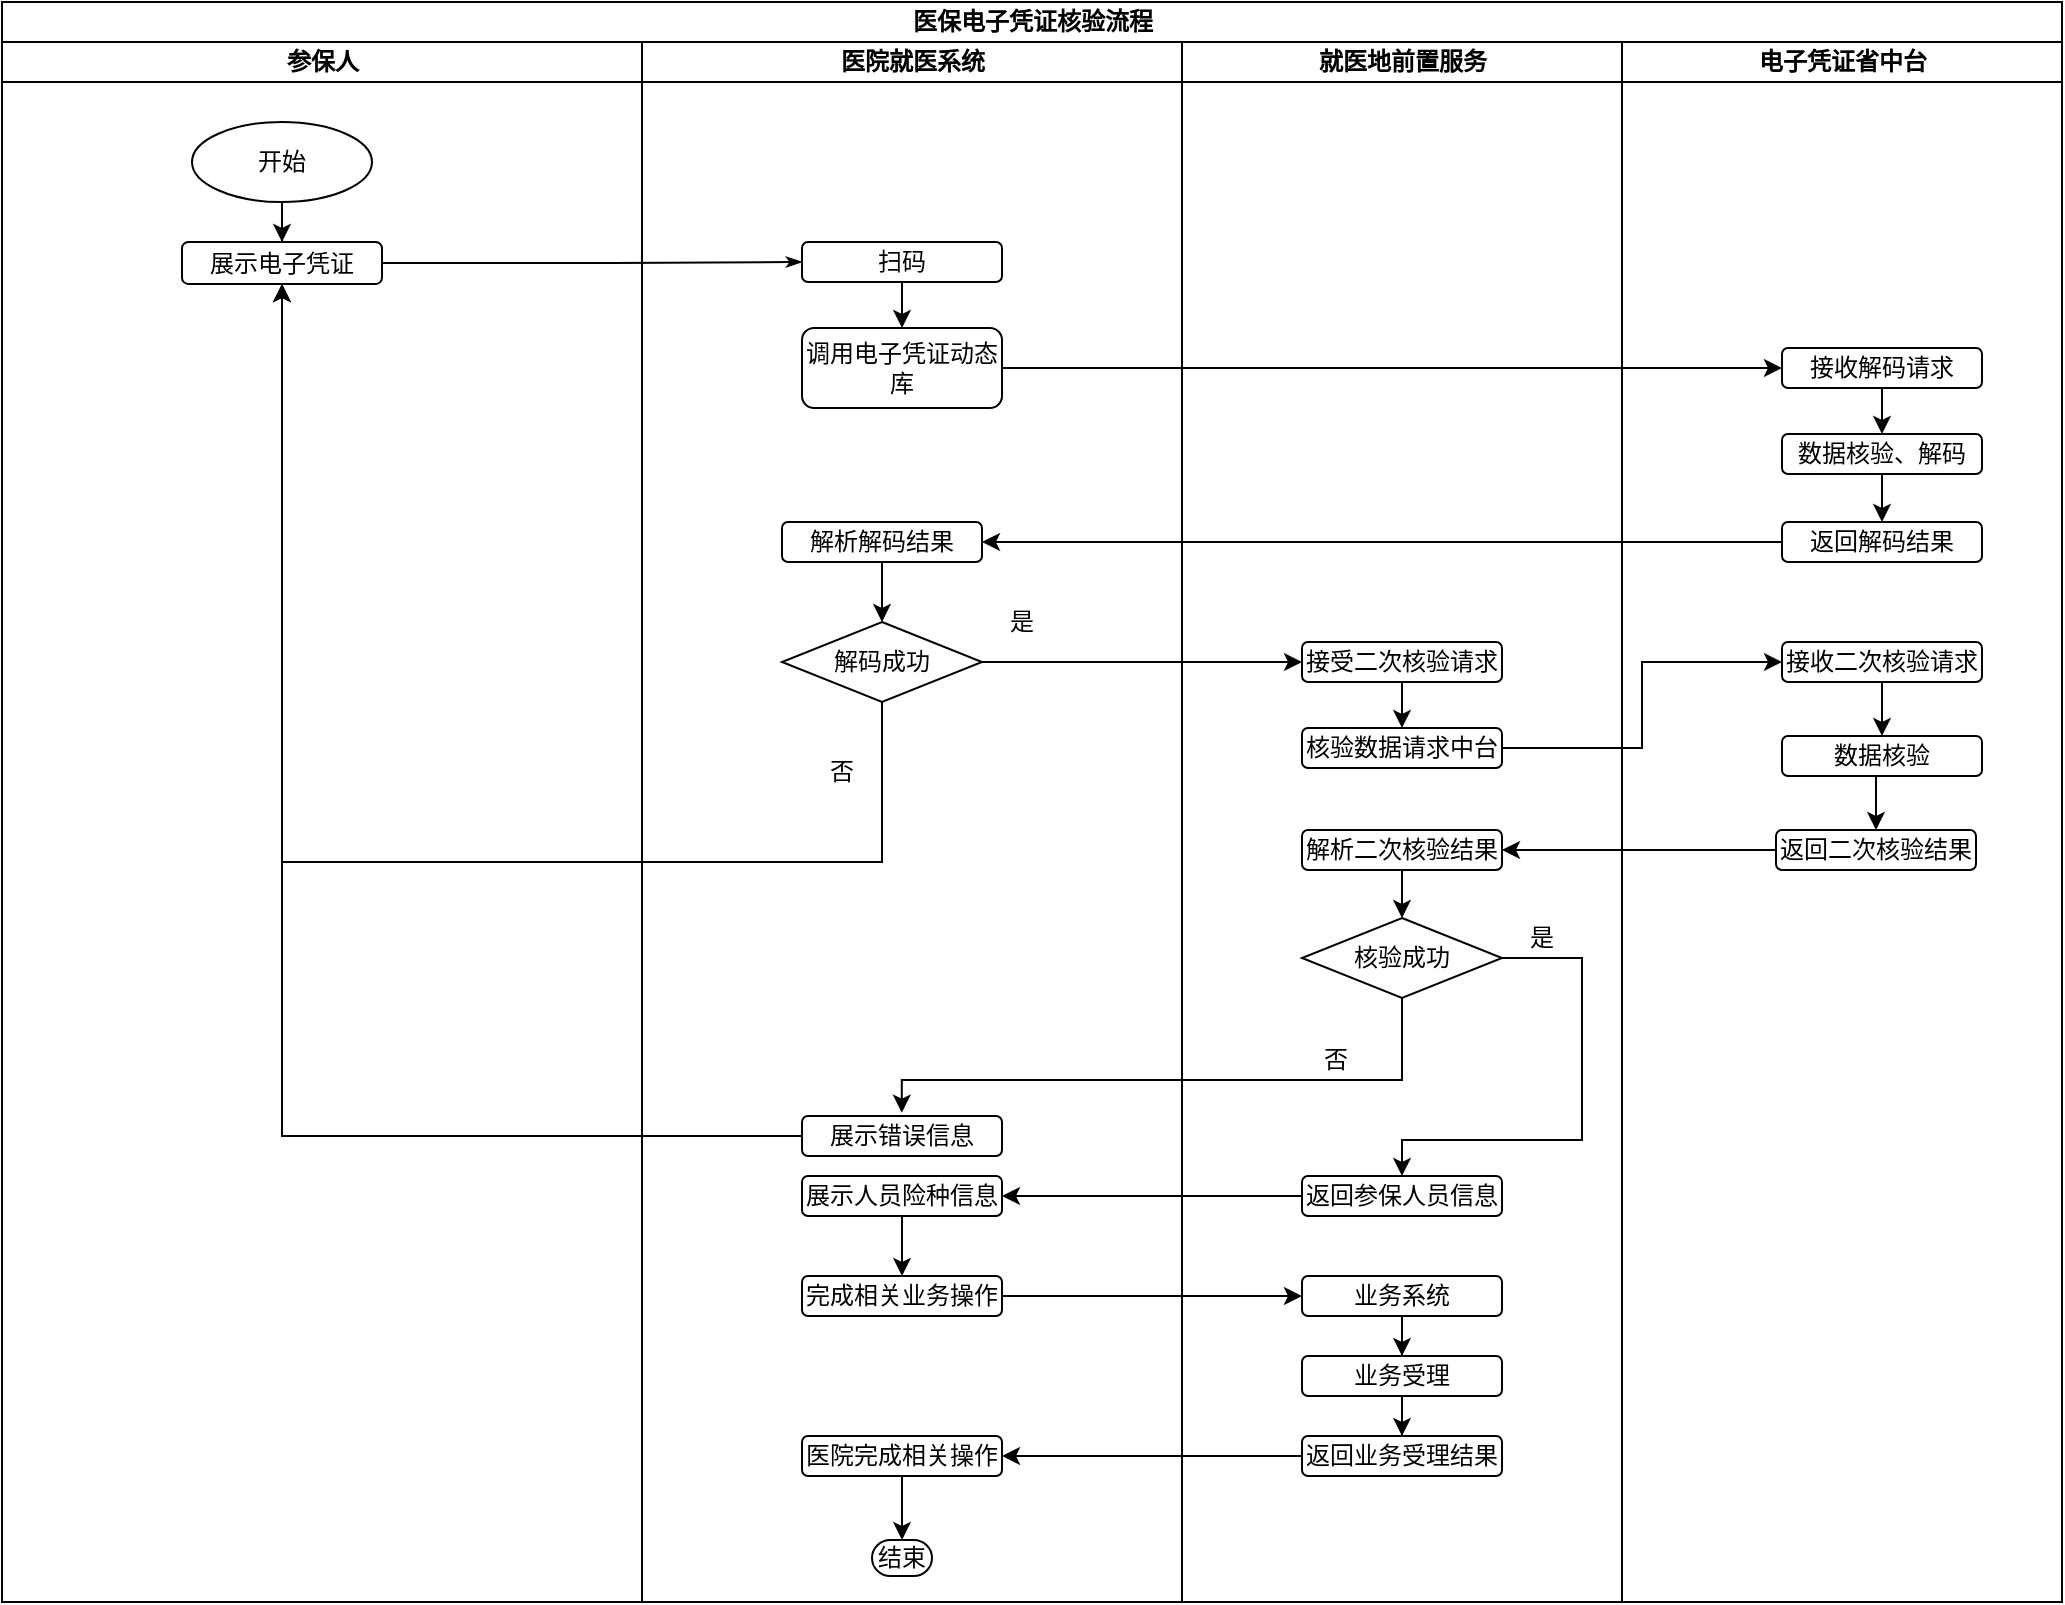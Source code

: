 <mxfile version="12.3.2" type="device" pages="1"><diagram name="Page-1" id="74e2e168-ea6b-b213-b513-2b3c1d86103e"><mxGraphModel dx="1320" dy="554" grid="1" gridSize="10" guides="1" tooltips="1" connect="1" arrows="1" fold="1" page="1" pageScale="1" pageWidth="1100" pageHeight="850" background="#ffffff" math="0" shadow="0"><root><mxCell id="0"/><mxCell id="1" parent="0"/><mxCell id="77e6c97f196da883-1" value="医保电子凭证核验流程" style="swimlane;html=1;childLayout=stackLayout;startSize=20;rounded=0;shadow=0;labelBackgroundColor=none;strokeWidth=1;fontFamily=Verdana;fontSize=12;align=center;" parent="1" vertex="1"><mxGeometry x="40" y="25" width="1030" height="800" as="geometry"/></mxCell><mxCell id="77e6c97f196da883-2" value="参保人" style="swimlane;html=1;startSize=20;" parent="77e6c97f196da883-1" vertex="1"><mxGeometry y="20" width="320" height="780" as="geometry"/></mxCell><mxCell id="77e6c97f196da883-8" value="展示电子凭证" style="rounded=1;whiteSpace=wrap;html=1;shadow=0;labelBackgroundColor=none;strokeWidth=1;fontFamily=Verdana;fontSize=12;align=center;" parent="77e6c97f196da883-2" vertex="1"><mxGeometry x="90" y="100" width="100" height="21" as="geometry"/></mxCell><mxCell id="ablAGfBEJNTKoA9M6va2-7" value="" style="edgeStyle=orthogonalEdgeStyle;rounded=0;orthogonalLoop=1;jettySize=auto;html=1;" edge="1" parent="77e6c97f196da883-2" source="ablAGfBEJNTKoA9M6va2-6" target="77e6c97f196da883-8"><mxGeometry relative="1" as="geometry"/></mxCell><mxCell id="ablAGfBEJNTKoA9M6va2-6" value="开始" style="ellipse;whiteSpace=wrap;html=1;" vertex="1" parent="77e6c97f196da883-2"><mxGeometry x="95" y="40" width="90" height="40" as="geometry"/></mxCell><mxCell id="77e6c97f196da883-26" style="edgeStyle=orthogonalEdgeStyle;rounded=1;html=1;labelBackgroundColor=none;startArrow=none;startFill=0;startSize=5;endArrow=classicThin;endFill=1;endSize=5;jettySize=auto;orthogonalLoop=1;strokeWidth=1;fontFamily=Verdana;fontSize=8" parent="77e6c97f196da883-1" source="77e6c97f196da883-8" target="77e6c97f196da883-11" edge="1"><mxGeometry relative="1" as="geometry"/></mxCell><mxCell id="77e6c97f196da883-3" value="医院就医系统" style="swimlane;html=1;startSize=20;" parent="77e6c97f196da883-1" vertex="1"><mxGeometry x="320" y="20" width="270" height="780" as="geometry"/></mxCell><mxCell id="ablAGfBEJNTKoA9M6va2-11" value="" style="edgeStyle=orthogonalEdgeStyle;rounded=0;orthogonalLoop=1;jettySize=auto;html=1;fontSize=12;" edge="1" parent="77e6c97f196da883-3" source="77e6c97f196da883-11" target="ablAGfBEJNTKoA9M6va2-10"><mxGeometry relative="1" as="geometry"/></mxCell><mxCell id="77e6c97f196da883-11" value="&lt;font style=&quot;font-size: 12px&quot;&gt;扫码&lt;/font&gt;" style="rounded=1;whiteSpace=wrap;html=1;shadow=0;labelBackgroundColor=none;strokeWidth=1;fontFamily=Verdana;fontSize=12;align=center;" parent="77e6c97f196da883-3" vertex="1"><mxGeometry x="80" y="100" width="100" height="20" as="geometry"/></mxCell><mxCell id="ablAGfBEJNTKoA9M6va2-10" value="调用电子凭证动态库" style="rounded=1;whiteSpace=wrap;html=1;shadow=0;labelBackgroundColor=none;strokeWidth=1;fontFamily=Verdana;fontSize=12;align=center;" vertex="1" parent="77e6c97f196da883-3"><mxGeometry x="80" y="143" width="100" height="40" as="geometry"/></mxCell><mxCell id="ablAGfBEJNTKoA9M6va2-21" value="" style="edgeStyle=orthogonalEdgeStyle;rounded=0;orthogonalLoop=1;jettySize=auto;html=1;fontSize=12;" edge="1" parent="77e6c97f196da883-3" source="ablAGfBEJNTKoA9M6va2-17" target="ablAGfBEJNTKoA9M6va2-20"><mxGeometry relative="1" as="geometry"/></mxCell><mxCell id="ablAGfBEJNTKoA9M6va2-17" value="解析解码结果" style="rounded=1;whiteSpace=wrap;html=1;shadow=0;labelBackgroundColor=none;strokeWidth=1;fontFamily=Verdana;fontSize=12;align=center;" vertex="1" parent="77e6c97f196da883-3"><mxGeometry x="70" y="240" width="100" height="20" as="geometry"/></mxCell><mxCell id="ablAGfBEJNTKoA9M6va2-20" value="解码成功" style="strokeWidth=1;html=1;shape=mxgraph.flowchart.decision;whiteSpace=wrap;fontSize=12;" vertex="1" parent="77e6c97f196da883-3"><mxGeometry x="70" y="290" width="100" height="40" as="geometry"/></mxCell><mxCell id="ablAGfBEJNTKoA9M6va2-23" value="否" style="text;html=1;strokeColor=none;fillColor=none;align=center;verticalAlign=middle;whiteSpace=wrap;rounded=0;fontSize=12;" vertex="1" parent="77e6c97f196da883-3"><mxGeometry x="80" y="355" width="40" height="20" as="geometry"/></mxCell><mxCell id="ablAGfBEJNTKoA9M6va2-27" value="是" style="text;html=1;strokeColor=none;fillColor=none;align=center;verticalAlign=middle;whiteSpace=wrap;rounded=0;fontSize=12;" vertex="1" parent="77e6c97f196da883-3"><mxGeometry x="170" y="280" width="40" height="20" as="geometry"/></mxCell><mxCell id="ablAGfBEJNTKoA9M6va2-45" value="展示错误信息" style="rounded=1;whiteSpace=wrap;html=1;shadow=0;labelBackgroundColor=none;strokeWidth=1;fontFamily=Verdana;fontSize=12;align=center;" vertex="1" parent="77e6c97f196da883-3"><mxGeometry x="80" y="537" width="100" height="20" as="geometry"/></mxCell><mxCell id="ablAGfBEJNTKoA9M6va2-50" value="" style="edgeStyle=orthogonalEdgeStyle;rounded=0;orthogonalLoop=1;jettySize=auto;html=1;fontSize=12;" edge="1" parent="77e6c97f196da883-3" source="ablAGfBEJNTKoA9M6va2-47" target="ablAGfBEJNTKoA9M6va2-49"><mxGeometry relative="1" as="geometry"/></mxCell><mxCell id="ablAGfBEJNTKoA9M6va2-47" value="展示人员险种信息" style="rounded=1;whiteSpace=wrap;html=1;shadow=0;labelBackgroundColor=none;strokeWidth=1;fontFamily=Verdana;fontSize=12;align=center;" vertex="1" parent="77e6c97f196da883-3"><mxGeometry x="80" y="567" width="100" height="20" as="geometry"/></mxCell><mxCell id="ablAGfBEJNTKoA9M6va2-49" value="完成相关业务操作" style="rounded=1;whiteSpace=wrap;html=1;shadow=0;labelBackgroundColor=none;strokeWidth=1;fontFamily=Verdana;fontSize=12;align=center;" vertex="1" parent="77e6c97f196da883-3"><mxGeometry x="80" y="617" width="100" height="20" as="geometry"/></mxCell><mxCell id="ablAGfBEJNTKoA9M6va2-65" value="医院完成相关操作" style="rounded=1;whiteSpace=wrap;html=1;shadow=0;labelBackgroundColor=none;strokeWidth=1;fontFamily=Verdana;fontSize=12;align=center;" vertex="1" parent="77e6c97f196da883-3"><mxGeometry x="80" y="697" width="100" height="20" as="geometry"/></mxCell><mxCell id="ablAGfBEJNTKoA9M6va2-69" value="结束" style="strokeWidth=1;html=1;shape=mxgraph.flowchart.terminator;whiteSpace=wrap;fontSize=12;" vertex="1" parent="77e6c97f196da883-3"><mxGeometry x="115" y="749" width="30" height="18" as="geometry"/></mxCell><mxCell id="ablAGfBEJNTKoA9M6va2-68" style="edgeStyle=orthogonalEdgeStyle;rounded=0;orthogonalLoop=1;jettySize=auto;html=1;fontSize=12;entryX=0.5;entryY=0;entryDx=0;entryDy=0;entryPerimeter=0;" edge="1" parent="77e6c97f196da883-3" source="ablAGfBEJNTKoA9M6va2-65" target="ablAGfBEJNTKoA9M6va2-69"><mxGeometry relative="1" as="geometry"><mxPoint x="133" y="760" as="targetPoint"/></mxGeometry></mxCell><mxCell id="77e6c97f196da883-4" value="就医地前置服务" style="swimlane;html=1;startSize=20;" parent="77e6c97f196da883-1" vertex="1"><mxGeometry x="590" y="20" width="220" height="780" as="geometry"/></mxCell><mxCell id="ablAGfBEJNTKoA9M6va2-54" style="edgeStyle=orthogonalEdgeStyle;rounded=0;orthogonalLoop=1;jettySize=auto;html=1;entryX=0.5;entryY=0;entryDx=0;entryDy=0;fontSize=12;" edge="1" parent="77e6c97f196da883-4" source="ablAGfBEJNTKoA9M6va2-24" target="ablAGfBEJNTKoA9M6va2-53"><mxGeometry relative="1" as="geometry"/></mxCell><mxCell id="ablAGfBEJNTKoA9M6va2-24" value="接受二次核验请求" style="rounded=1;whiteSpace=wrap;html=1;shadow=0;labelBackgroundColor=none;strokeWidth=1;fontFamily=Verdana;fontSize=12;align=center;" vertex="1" parent="77e6c97f196da883-4"><mxGeometry x="60" y="300" width="100" height="20" as="geometry"/></mxCell><mxCell id="ablAGfBEJNTKoA9M6va2-39" style="edgeStyle=orthogonalEdgeStyle;rounded=0;orthogonalLoop=1;jettySize=auto;html=1;entryX=0.5;entryY=0;entryDx=0;entryDy=0;entryPerimeter=0;fontSize=12;" edge="1" parent="77e6c97f196da883-4" source="ablAGfBEJNTKoA9M6va2-36" target="ablAGfBEJNTKoA9M6va2-38"><mxGeometry relative="1" as="geometry"/></mxCell><mxCell id="ablAGfBEJNTKoA9M6va2-36" value="解析二次核验结果" style="rounded=1;whiteSpace=wrap;html=1;shadow=0;labelBackgroundColor=none;strokeWidth=1;fontFamily=Verdana;fontSize=12;align=center;" vertex="1" parent="77e6c97f196da883-4"><mxGeometry x="60" y="394" width="100" height="20" as="geometry"/></mxCell><mxCell id="ablAGfBEJNTKoA9M6va2-38" value="核验成功" style="strokeWidth=1;html=1;shape=mxgraph.flowchart.decision;whiteSpace=wrap;fontSize=12;" vertex="1" parent="77e6c97f196da883-4"><mxGeometry x="60" y="438" width="100" height="40" as="geometry"/></mxCell><mxCell id="ablAGfBEJNTKoA9M6va2-42" value="否" style="text;html=1;strokeColor=none;fillColor=none;align=center;verticalAlign=middle;whiteSpace=wrap;rounded=0;fontSize=12;" vertex="1" parent="77e6c97f196da883-4"><mxGeometry x="57" y="499" width="40" height="20" as="geometry"/></mxCell><mxCell id="ablAGfBEJNTKoA9M6va2-43" value="是" style="text;html=1;strokeColor=none;fillColor=none;align=center;verticalAlign=middle;whiteSpace=wrap;rounded=0;fontSize=12;" vertex="1" parent="77e6c97f196da883-4"><mxGeometry x="160" y="438" width="40" height="20" as="geometry"/></mxCell><mxCell id="ablAGfBEJNTKoA9M6va2-44" value="返回参保人员信息" style="rounded=1;whiteSpace=wrap;html=1;shadow=0;labelBackgroundColor=none;strokeWidth=1;fontFamily=Verdana;fontSize=12;align=center;" vertex="1" parent="77e6c97f196da883-4"><mxGeometry x="60" y="567" width="100" height="20" as="geometry"/></mxCell><mxCell id="ablAGfBEJNTKoA9M6va2-41" style="edgeStyle=orthogonalEdgeStyle;rounded=0;orthogonalLoop=1;jettySize=auto;html=1;exitX=1;exitY=0.5;exitDx=0;exitDy=0;exitPerimeter=0;fontSize=12;entryX=0.5;entryY=0;entryDx=0;entryDy=0;" edge="1" parent="77e6c97f196da883-4" source="ablAGfBEJNTKoA9M6va2-38" target="ablAGfBEJNTKoA9M6va2-44"><mxGeometry relative="1" as="geometry"><mxPoint x="110" y="650" as="targetPoint"/><Array as="points"><mxPoint x="200" y="458"/><mxPoint x="200" y="549"/><mxPoint x="110" y="549"/></Array></mxGeometry></mxCell><mxCell id="ablAGfBEJNTKoA9M6va2-58" style="edgeStyle=orthogonalEdgeStyle;rounded=0;orthogonalLoop=1;jettySize=auto;html=1;entryX=0.5;entryY=0;entryDx=0;entryDy=0;fontSize=12;" edge="1" parent="77e6c97f196da883-4" source="ablAGfBEJNTKoA9M6va2-51" target="ablAGfBEJNTKoA9M6va2-57"><mxGeometry relative="1" as="geometry"/></mxCell><mxCell id="ablAGfBEJNTKoA9M6va2-51" value="业务系统" style="rounded=1;whiteSpace=wrap;html=1;shadow=0;labelBackgroundColor=none;strokeWidth=1;fontFamily=Verdana;fontSize=12;align=center;" vertex="1" parent="77e6c97f196da883-4"><mxGeometry x="60" y="617" width="100" height="20" as="geometry"/></mxCell><mxCell id="ablAGfBEJNTKoA9M6va2-53" value="核验数据请求中台" style="rounded=1;whiteSpace=wrap;html=1;shadow=0;labelBackgroundColor=none;strokeWidth=1;fontFamily=Verdana;fontSize=12;align=center;" vertex="1" parent="77e6c97f196da883-4"><mxGeometry x="60" y="343" width="100" height="20" as="geometry"/></mxCell><mxCell id="ablAGfBEJNTKoA9M6va2-61" style="edgeStyle=orthogonalEdgeStyle;rounded=0;orthogonalLoop=1;jettySize=auto;html=1;entryX=0.5;entryY=0;entryDx=0;entryDy=0;fontSize=12;" edge="1" parent="77e6c97f196da883-4" source="ablAGfBEJNTKoA9M6va2-57" target="ablAGfBEJNTKoA9M6va2-59"><mxGeometry relative="1" as="geometry"/></mxCell><mxCell id="ablAGfBEJNTKoA9M6va2-57" value="业务受理" style="rounded=1;whiteSpace=wrap;html=1;shadow=0;labelBackgroundColor=none;strokeWidth=1;fontFamily=Verdana;fontSize=12;align=center;" vertex="1" parent="77e6c97f196da883-4"><mxGeometry x="60" y="657" width="100" height="20" as="geometry"/></mxCell><mxCell id="ablAGfBEJNTKoA9M6va2-59" value="返回业务受理结果" style="rounded=1;whiteSpace=wrap;html=1;shadow=0;labelBackgroundColor=none;strokeWidth=1;fontFamily=Verdana;fontSize=12;align=center;" vertex="1" parent="77e6c97f196da883-4"><mxGeometry x="60" y="697" width="100" height="20" as="geometry"/></mxCell><mxCell id="ablAGfBEJNTKoA9M6va2-1" value="电子凭证省中台" style="swimlane;html=1;startSize=20;rounded=0;" vertex="1" parent="77e6c97f196da883-1"><mxGeometry x="810" y="20" width="220" height="780" as="geometry"/></mxCell><mxCell id="ablAGfBEJNTKoA9M6va2-13" value="" style="edgeStyle=orthogonalEdgeStyle;rounded=0;orthogonalLoop=1;jettySize=auto;html=1;fontSize=12;" edge="1" parent="ablAGfBEJNTKoA9M6va2-1" source="ablAGfBEJNTKoA9M6va2-2" target="ablAGfBEJNTKoA9M6va2-12"><mxGeometry relative="1" as="geometry"/></mxCell><mxCell id="ablAGfBEJNTKoA9M6va2-2" value="接收解码请求" style="rounded=1;whiteSpace=wrap;html=1;shadow=0;labelBackgroundColor=none;strokeWidth=1;fontFamily=Verdana;fontSize=12;align=center;" vertex="1" parent="ablAGfBEJNTKoA9M6va2-1"><mxGeometry x="80" y="153" width="100" height="20" as="geometry"/></mxCell><mxCell id="ablAGfBEJNTKoA9M6va2-15" value="" style="edgeStyle=orthogonalEdgeStyle;rounded=0;orthogonalLoop=1;jettySize=auto;html=1;fontSize=12;" edge="1" parent="ablAGfBEJNTKoA9M6va2-1" source="ablAGfBEJNTKoA9M6va2-12" target="ablAGfBEJNTKoA9M6va2-14"><mxGeometry relative="1" as="geometry"/></mxCell><mxCell id="ablAGfBEJNTKoA9M6va2-12" value="数据核验、解码" style="rounded=1;whiteSpace=wrap;html=1;shadow=0;labelBackgroundColor=none;strokeWidth=1;fontFamily=Verdana;fontSize=12;align=center;" vertex="1" parent="ablAGfBEJNTKoA9M6va2-1"><mxGeometry x="80" y="196" width="100" height="20" as="geometry"/></mxCell><mxCell id="ablAGfBEJNTKoA9M6va2-14" value="返回解码结果" style="rounded=1;whiteSpace=wrap;html=1;shadow=0;labelBackgroundColor=none;strokeWidth=1;fontFamily=Verdana;fontSize=12;align=center;" vertex="1" parent="ablAGfBEJNTKoA9M6va2-1"><mxGeometry x="80" y="240" width="100" height="20" as="geometry"/></mxCell><mxCell id="ablAGfBEJNTKoA9M6va2-32" style="edgeStyle=orthogonalEdgeStyle;rounded=0;orthogonalLoop=1;jettySize=auto;html=1;entryX=0.5;entryY=0;entryDx=0;entryDy=0;fontSize=12;" edge="1" parent="ablAGfBEJNTKoA9M6va2-1" source="ablAGfBEJNTKoA9M6va2-28" target="ablAGfBEJNTKoA9M6va2-31"><mxGeometry relative="1" as="geometry"/></mxCell><mxCell id="ablAGfBEJNTKoA9M6va2-28" value="接收二次核验请求" style="rounded=1;whiteSpace=wrap;html=1;shadow=0;labelBackgroundColor=none;strokeWidth=1;fontFamily=Verdana;fontSize=12;align=center;" vertex="1" parent="ablAGfBEJNTKoA9M6va2-1"><mxGeometry x="80" y="300" width="100" height="20" as="geometry"/></mxCell><mxCell id="ablAGfBEJNTKoA9M6va2-35" style="edgeStyle=orthogonalEdgeStyle;rounded=0;orthogonalLoop=1;jettySize=auto;html=1;exitX=0.5;exitY=1;exitDx=0;exitDy=0;entryX=0.5;entryY=0;entryDx=0;entryDy=0;fontSize=12;" edge="1" parent="ablAGfBEJNTKoA9M6va2-1" source="ablAGfBEJNTKoA9M6va2-31" target="ablAGfBEJNTKoA9M6va2-33"><mxGeometry relative="1" as="geometry"/></mxCell><mxCell id="ablAGfBEJNTKoA9M6va2-31" value="数据核验" style="rounded=1;whiteSpace=wrap;html=1;shadow=0;labelBackgroundColor=none;strokeWidth=1;fontFamily=Verdana;fontSize=12;align=center;" vertex="1" parent="ablAGfBEJNTKoA9M6va2-1"><mxGeometry x="80" y="347" width="100" height="20" as="geometry"/></mxCell><mxCell id="ablAGfBEJNTKoA9M6va2-33" value="返回二次核验结果" style="rounded=1;whiteSpace=wrap;html=1;shadow=0;labelBackgroundColor=none;strokeWidth=1;fontFamily=Verdana;fontSize=12;align=center;" vertex="1" parent="ablAGfBEJNTKoA9M6va2-1"><mxGeometry x="77" y="394" width="100" height="20" as="geometry"/></mxCell><mxCell id="ablAGfBEJNTKoA9M6va2-9" value="" style="edgeStyle=orthogonalEdgeStyle;rounded=0;orthogonalLoop=1;jettySize=auto;html=1;fontSize=12;exitX=1;exitY=0.5;exitDx=0;exitDy=0;" edge="1" parent="77e6c97f196da883-1" source="ablAGfBEJNTKoA9M6va2-10" target="ablAGfBEJNTKoA9M6va2-2"><mxGeometry relative="1" as="geometry"><mxPoint x="580" y="210" as="targetPoint"/></mxGeometry></mxCell><mxCell id="ablAGfBEJNTKoA9M6va2-18" style="edgeStyle=orthogonalEdgeStyle;rounded=0;orthogonalLoop=1;jettySize=auto;html=1;exitX=0;exitY=0.5;exitDx=0;exitDy=0;entryX=1;entryY=0.5;entryDx=0;entryDy=0;fontSize=12;" edge="1" parent="77e6c97f196da883-1" source="ablAGfBEJNTKoA9M6va2-14" target="ablAGfBEJNTKoA9M6va2-17"><mxGeometry relative="1" as="geometry"/></mxCell><mxCell id="ablAGfBEJNTKoA9M6va2-22" style="edgeStyle=orthogonalEdgeStyle;rounded=0;orthogonalLoop=1;jettySize=auto;html=1;exitX=0.5;exitY=1;exitDx=0;exitDy=0;exitPerimeter=0;entryX=0.5;entryY=1;entryDx=0;entryDy=0;fontSize=12;" edge="1" parent="77e6c97f196da883-1" source="ablAGfBEJNTKoA9M6va2-20" target="77e6c97f196da883-8"><mxGeometry relative="1" as="geometry"><Array as="points"><mxPoint x="440" y="430"/><mxPoint x="140" y="430"/></Array></mxGeometry></mxCell><mxCell id="ablAGfBEJNTKoA9M6va2-26" value="" style="edgeStyle=orthogonalEdgeStyle;rounded=0;orthogonalLoop=1;jettySize=auto;html=1;fontSize=12;entryX=0;entryY=0.5;entryDx=0;entryDy=0;" edge="1" parent="77e6c97f196da883-1" source="ablAGfBEJNTKoA9M6va2-20" target="ablAGfBEJNTKoA9M6va2-24"><mxGeometry relative="1" as="geometry"><mxPoint x="570" y="600" as="targetPoint"/></mxGeometry></mxCell><mxCell id="ablAGfBEJNTKoA9M6va2-37" style="edgeStyle=orthogonalEdgeStyle;rounded=0;orthogonalLoop=1;jettySize=auto;html=1;exitX=0;exitY=0.5;exitDx=0;exitDy=0;fontSize=12;" edge="1" parent="77e6c97f196da883-1" source="ablAGfBEJNTKoA9M6va2-33" target="ablAGfBEJNTKoA9M6va2-36"><mxGeometry relative="1" as="geometry"/></mxCell><mxCell id="ablAGfBEJNTKoA9M6va2-40" style="edgeStyle=orthogonalEdgeStyle;rounded=0;orthogonalLoop=1;jettySize=auto;html=1;exitX=0.5;exitY=1;exitDx=0;exitDy=0;exitPerimeter=0;fontSize=12;entryX=0.499;entryY=-0.082;entryDx=0;entryDy=0;entryPerimeter=0;" edge="1" parent="77e6c97f196da883-1" source="ablAGfBEJNTKoA9M6va2-38" target="ablAGfBEJNTKoA9M6va2-45"><mxGeometry relative="1" as="geometry"><mxPoint x="450" y="590" as="targetPoint"/><Array as="points"><mxPoint x="700" y="539"/><mxPoint x="450" y="539"/></Array></mxGeometry></mxCell><mxCell id="ablAGfBEJNTKoA9M6va2-48" style="edgeStyle=orthogonalEdgeStyle;rounded=0;orthogonalLoop=1;jettySize=auto;html=1;exitX=0;exitY=0.5;exitDx=0;exitDy=0;fontSize=12;" edge="1" parent="77e6c97f196da883-1" source="ablAGfBEJNTKoA9M6va2-44" target="ablAGfBEJNTKoA9M6va2-47"><mxGeometry relative="1" as="geometry"/></mxCell><mxCell id="ablAGfBEJNTKoA9M6va2-52" style="edgeStyle=orthogonalEdgeStyle;rounded=0;orthogonalLoop=1;jettySize=auto;html=1;exitX=1;exitY=0.5;exitDx=0;exitDy=0;fontSize=12;" edge="1" parent="77e6c97f196da883-1" source="ablAGfBEJNTKoA9M6va2-49" target="ablAGfBEJNTKoA9M6va2-51"><mxGeometry relative="1" as="geometry"/></mxCell><mxCell id="ablAGfBEJNTKoA9M6va2-46" style="edgeStyle=orthogonalEdgeStyle;rounded=0;orthogonalLoop=1;jettySize=auto;html=1;fontSize=12;entryX=0.5;entryY=1;entryDx=0;entryDy=0;" edge="1" parent="77e6c97f196da883-1" source="ablAGfBEJNTKoA9M6va2-45" target="77e6c97f196da883-8"><mxGeometry relative="1" as="geometry"><mxPoint x="167" y="138.5" as="targetPoint"/></mxGeometry></mxCell><mxCell id="ablAGfBEJNTKoA9M6va2-55" style="edgeStyle=orthogonalEdgeStyle;rounded=0;orthogonalLoop=1;jettySize=auto;html=1;entryX=0;entryY=0.5;entryDx=0;entryDy=0;fontSize=12;" edge="1" parent="77e6c97f196da883-1" source="ablAGfBEJNTKoA9M6va2-53" target="ablAGfBEJNTKoA9M6va2-28"><mxGeometry relative="1" as="geometry"/></mxCell><mxCell id="ablAGfBEJNTKoA9M6va2-64" style="edgeStyle=orthogonalEdgeStyle;rounded=0;orthogonalLoop=1;jettySize=auto;html=1;fontSize=12;entryX=1;entryY=0.5;entryDx=0;entryDy=0;" edge="1" parent="77e6c97f196da883-1" source="ablAGfBEJNTKoA9M6va2-59" target="ablAGfBEJNTKoA9M6va2-65"><mxGeometry relative="1" as="geometry"><mxPoint x="507" y="749" as="targetPoint"/></mxGeometry></mxCell></root></mxGraphModel></diagram></mxfile>